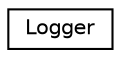 digraph "Graphical Class Hierarchy"
{
 // LATEX_PDF_SIZE
  edge [fontname="Helvetica",fontsize="10",labelfontname="Helvetica",labelfontsize="10"];
  node [fontname="Helvetica",fontsize="10",shape=record];
  rankdir="LR";
  Node0 [label="Logger",height=0.2,width=0.4,color="black", fillcolor="white", style="filled",URL="$class_logger.html",tooltip="Log vector data with timestamp in file."];
}
